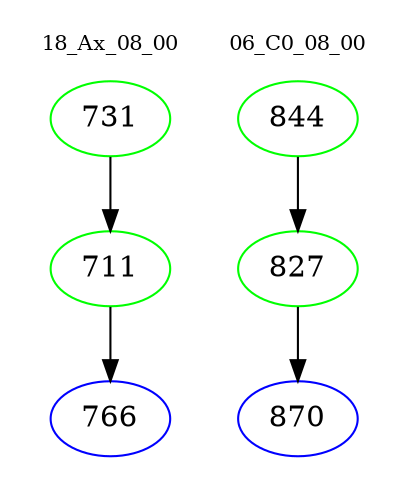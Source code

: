 digraph{
subgraph cluster_0 {
color = white
label = "18_Ax_08_00";
fontsize=10;
T0_731 [label="731", color="green"]
T0_731 -> T0_711 [color="black"]
T0_711 [label="711", color="green"]
T0_711 -> T0_766 [color="black"]
T0_766 [label="766", color="blue"]
}
subgraph cluster_1 {
color = white
label = "06_C0_08_00";
fontsize=10;
T1_844 [label="844", color="green"]
T1_844 -> T1_827 [color="black"]
T1_827 [label="827", color="green"]
T1_827 -> T1_870 [color="black"]
T1_870 [label="870", color="blue"]
}
}
